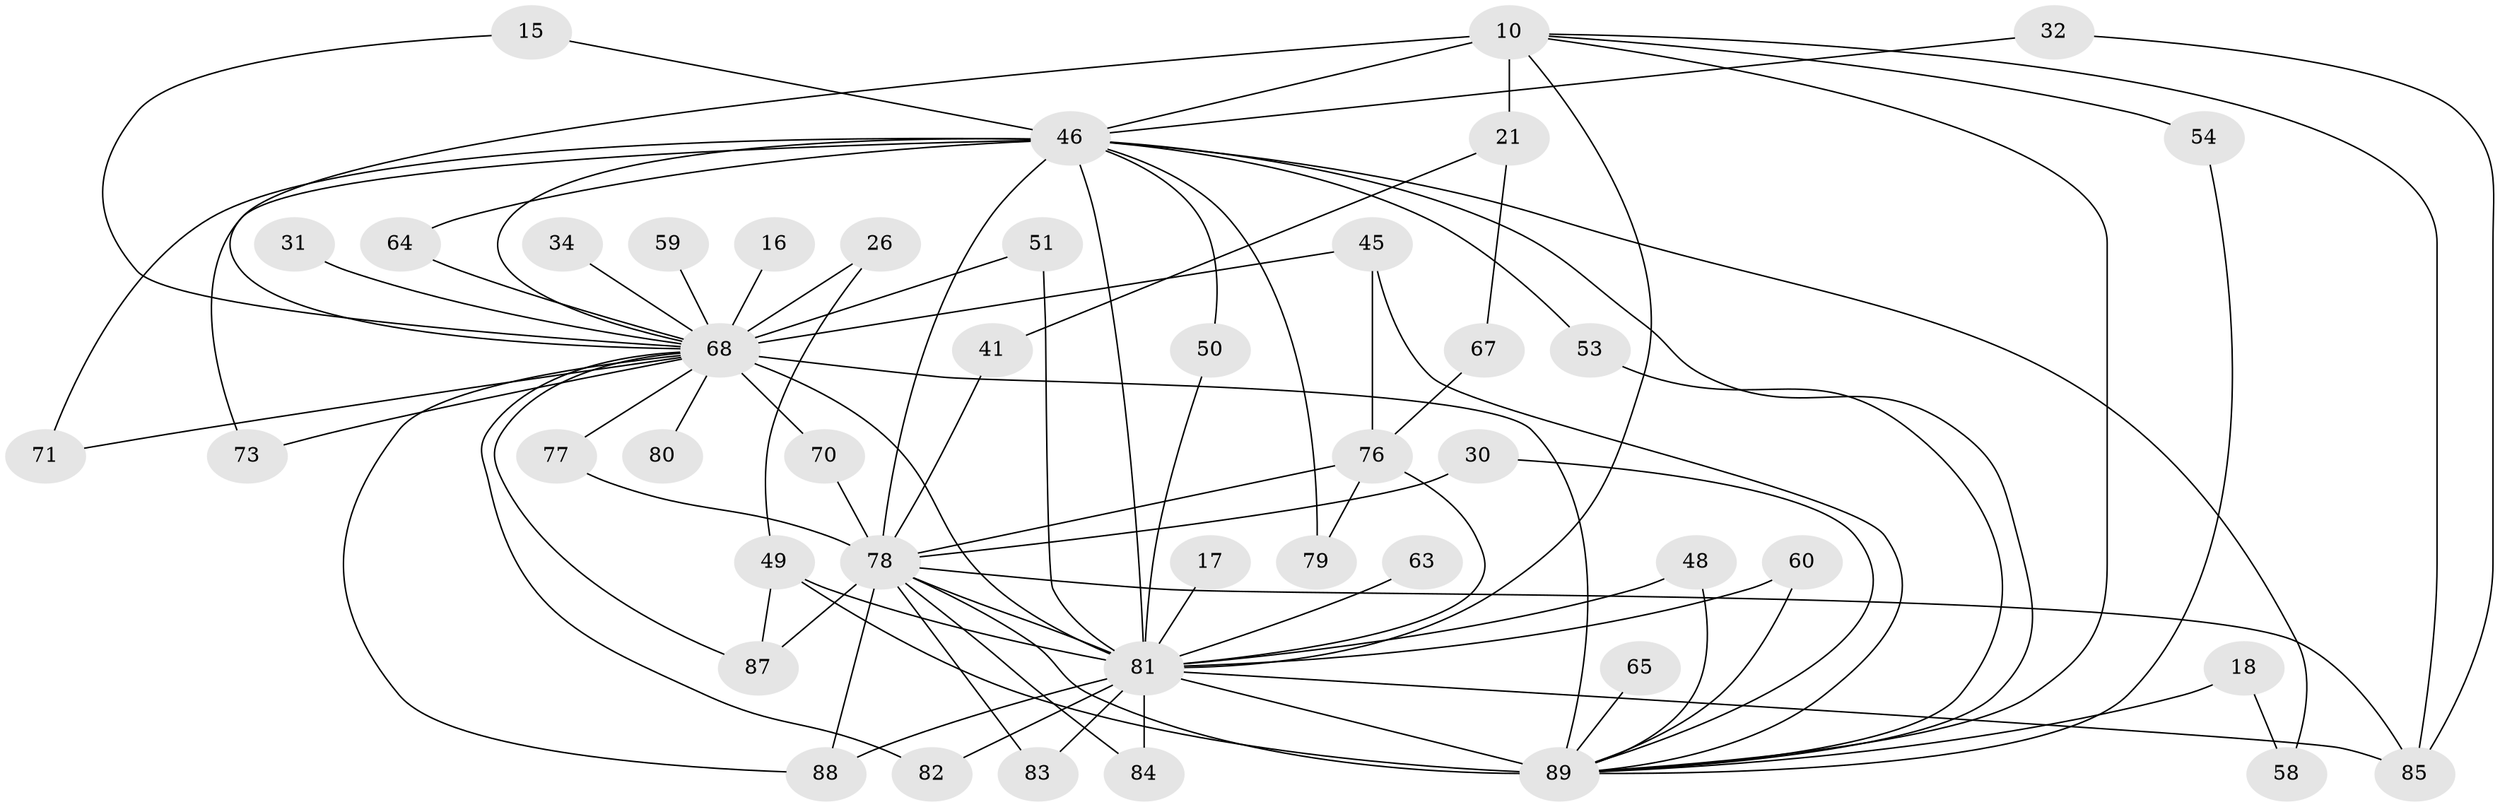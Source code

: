 // original degree distribution, {17: 0.011235955056179775, 14: 0.02247191011235955, 20: 0.011235955056179775, 22: 0.02247191011235955, 19: 0.011235955056179775, 25: 0.011235955056179775, 18: 0.011235955056179775, 15: 0.011235955056179775, 4: 0.06741573033707865, 7: 0.011235955056179775, 5: 0.033707865168539325, 3: 0.19101123595505617, 2: 0.550561797752809, 6: 0.02247191011235955, 13: 0.011235955056179775}
// Generated by graph-tools (version 1.1) at 2025/44/03/09/25 04:44:09]
// undirected, 44 vertices, 83 edges
graph export_dot {
graph [start="1"]
  node [color=gray90,style=filled];
  10 [super="+2"];
  15;
  16;
  17;
  18;
  21;
  26;
  30;
  31;
  32;
  34;
  41;
  45 [super="+19"];
  46 [super="+35+6"];
  48;
  49 [super="+44+24+28"];
  50;
  51;
  53 [super="+14"];
  54;
  58;
  59;
  60 [super="+29"];
  63;
  64;
  65;
  67;
  68 [super="+12+42+36+61+52"];
  70;
  71 [super="+66"];
  73;
  76 [super="+43+47+62+74"];
  77;
  78 [super="+69+57"];
  79;
  80;
  81 [super="+13+39+7"];
  82;
  83;
  84;
  85 [super="+56+72"];
  87 [super="+86"];
  88 [super="+75"];
  89 [super="+38+22+3"];
  10 -- 21 [weight=2];
  10 -- 54;
  10 -- 68 [weight=8];
  10 -- 46 [weight=3];
  10 -- 81 [weight=5];
  10 -- 89 [weight=4];
  10 -- 85 [weight=2];
  15 -- 68;
  15 -- 46;
  16 -- 68;
  17 -- 81 [weight=2];
  18 -- 58;
  18 -- 89 [weight=2];
  21 -- 41;
  21 -- 67;
  26 -- 49;
  26 -- 68;
  30 -- 89;
  30 -- 78;
  31 -- 68 [weight=2];
  32 -- 46;
  32 -- 85;
  34 -- 68;
  41 -- 78;
  45 -- 89;
  45 -- 76;
  45 -- 68 [weight=2];
  46 -- 64;
  46 -- 71 [weight=2];
  46 -- 73;
  46 -- 79;
  46 -- 50;
  46 -- 53;
  46 -- 58;
  46 -- 89 [weight=2];
  46 -- 81 [weight=3];
  46 -- 78 [weight=5];
  46 -- 68 [weight=3];
  48 -- 89;
  48 -- 81;
  49 -- 81 [weight=3];
  49 -- 89 [weight=2];
  49 -- 87;
  50 -- 81;
  51 -- 81;
  51 -- 68;
  53 -- 89;
  54 -- 89;
  59 -- 68 [weight=2];
  60 -- 89 [weight=2];
  60 -- 81;
  63 -- 81 [weight=2];
  64 -- 68;
  65 -- 89 [weight=2];
  67 -- 76;
  68 -- 89 [weight=11];
  68 -- 81 [weight=11];
  68 -- 71;
  68 -- 70;
  68 -- 73;
  68 -- 77;
  68 -- 80;
  68 -- 82;
  68 -- 87;
  68 -- 88;
  70 -- 78;
  76 -- 81 [weight=4];
  76 -- 79;
  76 -- 78;
  77 -- 78;
  78 -- 81;
  78 -- 83;
  78 -- 84;
  78 -- 85 [weight=2];
  78 -- 87;
  78 -- 88;
  78 -- 89;
  81 -- 84;
  81 -- 89 [weight=6];
  81 -- 82;
  81 -- 83;
  81 -- 85;
  81 -- 88;
}
